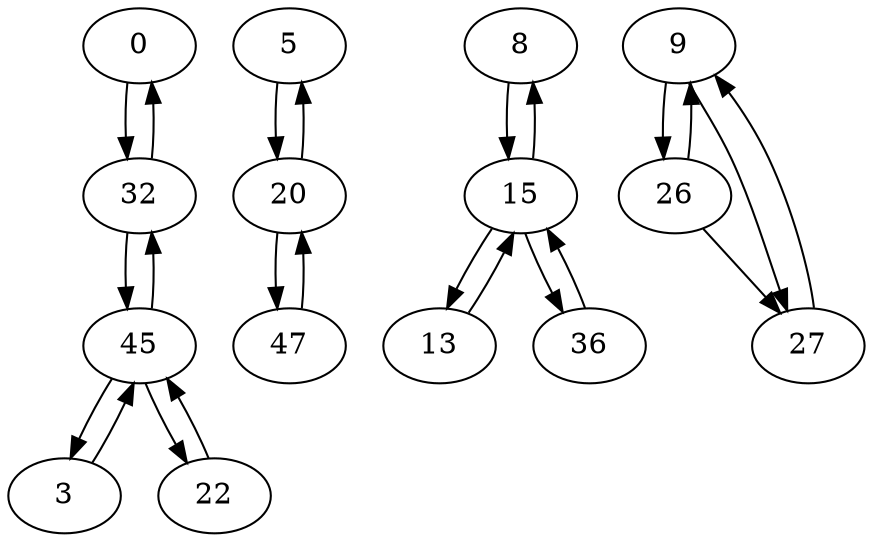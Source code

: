 digraph G {
  0 -> 32;
  3 -> 45;
  5 -> 20;
  8 -> 15;
  9 -> 26;
  9 -> 27;
  13 -> 15;
  15 -> 8;
  15 -> 13;
  15 -> 36;
  20 -> 5;
  20 -> 47;
  22 -> 45;
  26 -> 9;
  26 -> 27;
  27 -> 9;
  32 -> 0;
  32 -> 45;
  36 -> 15;
  45 -> 3;
  45 -> 22;
  45 -> 32;
  47 -> 20;
}